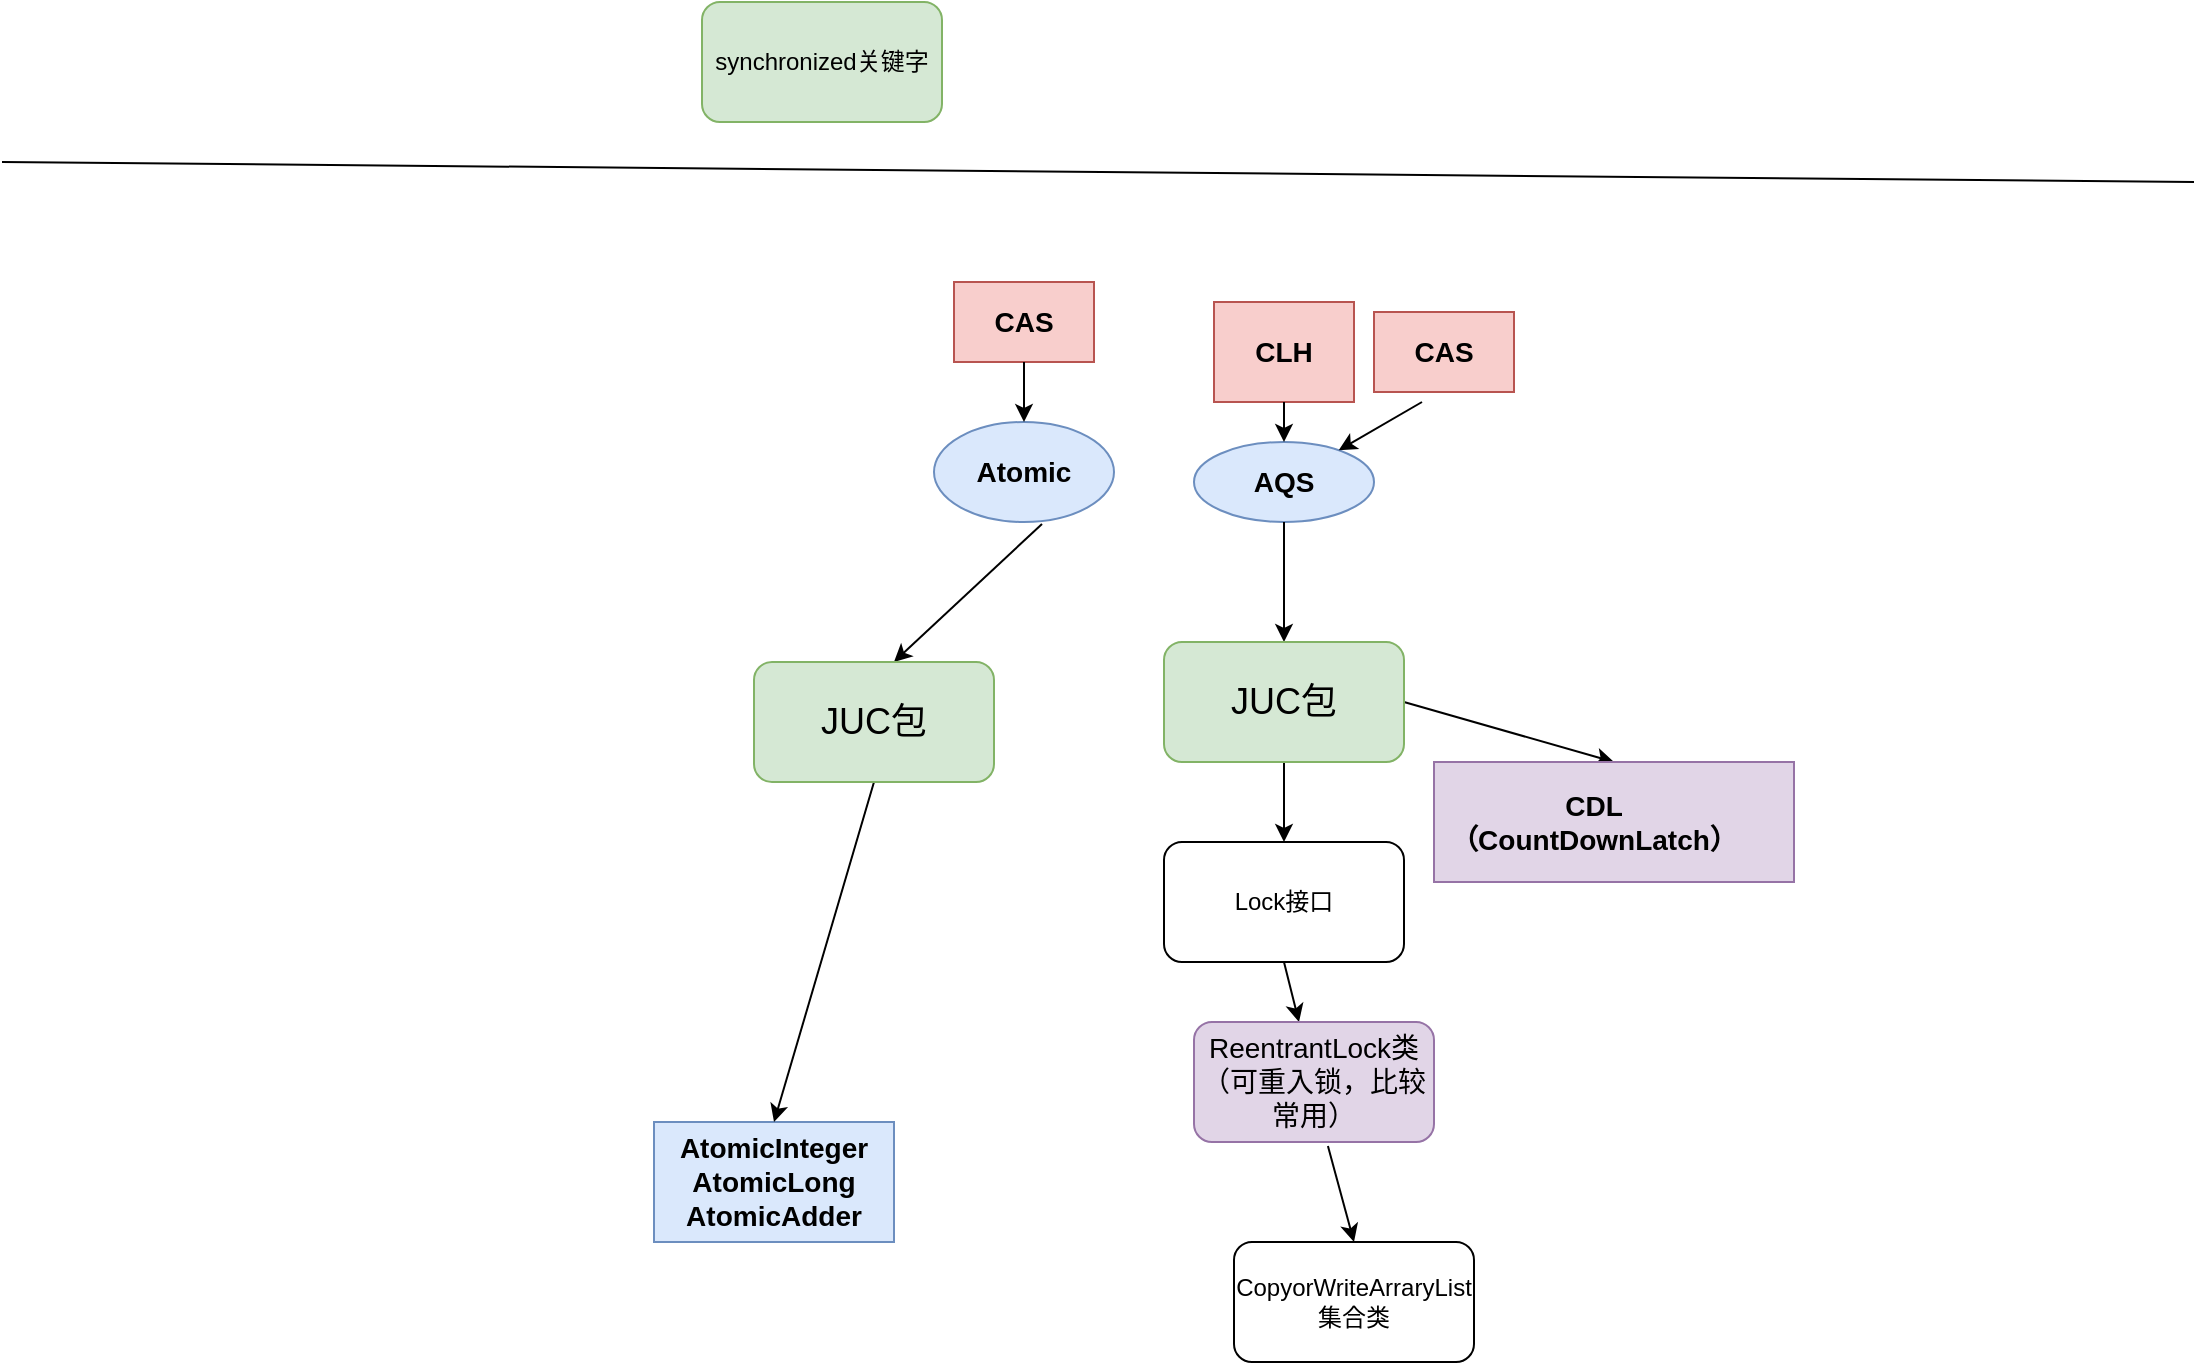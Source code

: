 <mxfile version="15.1.1" type="github">
  <diagram id="JoCSE96qot43j6E-1zWP" name="Page-1">
    <mxGraphModel dx="1609" dy="706" grid="1" gridSize="10" guides="1" tooltips="1" connect="1" arrows="1" fold="1" page="1" pageScale="1" pageWidth="827" pageHeight="1169" math="0" shadow="0">
      <root>
        <mxCell id="0" />
        <mxCell id="1" parent="0" />
        <mxCell id="6xLL_J0pHFJ2ji9zmRiA-2" value="Lock接口" style="rounded=1;whiteSpace=wrap;html=1;" parent="1" vertex="1">
          <mxGeometry x="351" y="550" width="120" height="60" as="geometry" />
        </mxCell>
        <mxCell id="6xLL_J0pHFJ2ji9zmRiA-3" value="" style="endArrow=classic;html=1;entryX=0.5;entryY=0;entryDx=0;entryDy=0;exitX=0.5;exitY=1;exitDx=0;exitDy=0;" parent="1" target="6xLL_J0pHFJ2ji9zmRiA-2" edge="1" source="BuMpBr-N4-D95elIBIf--2">
          <mxGeometry width="50" height="50" relative="1" as="geometry">
            <mxPoint x="336" y="490" as="sourcePoint" />
            <mxPoint x="456" y="430" as="targetPoint" />
          </mxGeometry>
        </mxCell>
        <mxCell id="6xLL_J0pHFJ2ji9zmRiA-4" value="CopyorWriteArraryList集合类" style="rounded=1;whiteSpace=wrap;html=1;" parent="1" vertex="1">
          <mxGeometry x="386" y="750" width="120" height="60" as="geometry" />
        </mxCell>
        <mxCell id="6xLL_J0pHFJ2ji9zmRiA-5" value="" style="endArrow=classic;html=1;entryX=0.5;entryY=0;entryDx=0;entryDy=0;exitX=0.558;exitY=1.033;exitDx=0;exitDy=0;exitPerimeter=0;" parent="1" source="6xLL_J0pHFJ2ji9zmRiA-8" target="6xLL_J0pHFJ2ji9zmRiA-4" edge="1">
          <mxGeometry width="50" height="50" relative="1" as="geometry">
            <mxPoint x="426" y="390" as="sourcePoint" />
            <mxPoint x="456" y="420" as="targetPoint" />
          </mxGeometry>
        </mxCell>
        <mxCell id="6xLL_J0pHFJ2ji9zmRiA-6" value="synchronized关键字" style="rounded=1;whiteSpace=wrap;html=1;fillColor=#d5e8d4;strokeColor=#82b366;" parent="1" vertex="1">
          <mxGeometry x="120" y="130" width="120" height="60" as="geometry" />
        </mxCell>
        <mxCell id="6xLL_J0pHFJ2ji9zmRiA-7" value="" style="endArrow=classic;html=1;exitX=0.5;exitY=1;exitDx=0;exitDy=0;" parent="1" source="6xLL_J0pHFJ2ji9zmRiA-2" target="6xLL_J0pHFJ2ji9zmRiA-8" edge="1">
          <mxGeometry width="50" height="50" relative="1" as="geometry">
            <mxPoint x="406" y="670" as="sourcePoint" />
            <mxPoint x="286" y="670" as="targetPoint" />
          </mxGeometry>
        </mxCell>
        <mxCell id="6xLL_J0pHFJ2ji9zmRiA-8" value="&lt;font style=&quot;font-size: 14px&quot;&gt;ReentrantLock类（可重入锁，比较常用）&lt;/font&gt;" style="rounded=1;whiteSpace=wrap;html=1;fillColor=#e1d5e7;strokeColor=#9673a6;" parent="1" vertex="1">
          <mxGeometry x="366" y="640" width="120" height="60" as="geometry" />
        </mxCell>
        <mxCell id="6xLL_J0pHFJ2ji9zmRiA-9" value="" style="endArrow=none;html=1;" parent="1" edge="1">
          <mxGeometry width="50" height="50" relative="1" as="geometry">
            <mxPoint x="-230" y="210" as="sourcePoint" />
            <mxPoint x="866" y="220" as="targetPoint" />
          </mxGeometry>
        </mxCell>
        <mxCell id="6xLL_J0pHFJ2ji9zmRiA-11" value="&lt;font style=&quot;font-size: 14px&quot;&gt;&lt;b&gt;Atomic&lt;/b&gt;&lt;/font&gt;" style="ellipse;whiteSpace=wrap;html=1;fillColor=#dae8fc;strokeColor=#6c8ebf;" parent="1" vertex="1">
          <mxGeometry x="236" y="340" width="90" height="50" as="geometry" />
        </mxCell>
        <mxCell id="6xLL_J0pHFJ2ji9zmRiA-13" value="&lt;font style=&quot;font-size: 14px&quot;&gt;&lt;b&gt;AQS&lt;/b&gt;&lt;/font&gt;" style="ellipse;whiteSpace=wrap;html=1;fillColor=#dae8fc;strokeColor=#6c8ebf;" parent="1" vertex="1">
          <mxGeometry x="366" y="350" width="90" height="40" as="geometry" />
        </mxCell>
        <mxCell id="6xLL_J0pHFJ2ji9zmRiA-15" value="&lt;font style=&quot;font-size: 14px&quot;&gt;&lt;b&gt;CAS&lt;/b&gt;&lt;/font&gt;" style="rounded=0;whiteSpace=wrap;html=1;fillColor=#f8cecc;strokeColor=#b85450;" parent="1" vertex="1">
          <mxGeometry x="246" y="270" width="70" height="40" as="geometry" />
        </mxCell>
        <mxCell id="6xLL_J0pHFJ2ji9zmRiA-17" value="&lt;font style=&quot;font-size: 14px&quot;&gt;&lt;b&gt;CLH&lt;/b&gt;&lt;/font&gt;" style="rounded=0;whiteSpace=wrap;html=1;fillColor=#f8cecc;strokeColor=#b85450;" parent="1" vertex="1">
          <mxGeometry x="376" y="280" width="70" height="50" as="geometry" />
        </mxCell>
        <mxCell id="6xLL_J0pHFJ2ji9zmRiA-19" value="" style="endArrow=classic;html=1;exitX=0.5;exitY=1;exitDx=0;exitDy=0;entryX=0.5;entryY=0;entryDx=0;entryDy=0;" parent="1" source="6xLL_J0pHFJ2ji9zmRiA-15" target="6xLL_J0pHFJ2ji9zmRiA-11" edge="1">
          <mxGeometry width="50" height="50" relative="1" as="geometry">
            <mxPoint x="486" y="560" as="sourcePoint" />
            <mxPoint x="536" y="510" as="targetPoint" />
          </mxGeometry>
        </mxCell>
        <mxCell id="6xLL_J0pHFJ2ji9zmRiA-20" value="" style="endArrow=classic;html=1;exitX=0.5;exitY=1;exitDx=0;exitDy=0;" parent="1" source="6xLL_J0pHFJ2ji9zmRiA-17" target="6xLL_J0pHFJ2ji9zmRiA-13" edge="1">
          <mxGeometry width="50" height="50" relative="1" as="geometry">
            <mxPoint x="486" y="560" as="sourcePoint" />
            <mxPoint x="536" y="510" as="targetPoint" />
          </mxGeometry>
        </mxCell>
        <mxCell id="6xLL_J0pHFJ2ji9zmRiA-21" value="" style="endArrow=classic;html=1;exitX=0.6;exitY=1.02;exitDx=0;exitDy=0;exitPerimeter=0;entryX=0.583;entryY=0;entryDx=0;entryDy=0;entryPerimeter=0;" parent="1" source="6xLL_J0pHFJ2ji9zmRiA-11" target="BuMpBr-N4-D95elIBIf--1" edge="1">
          <mxGeometry width="50" height="50" relative="1" as="geometry">
            <mxPoint x="486" y="560" as="sourcePoint" />
            <mxPoint x="183" y="428.98" as="targetPoint" />
          </mxGeometry>
        </mxCell>
        <mxCell id="6xLL_J0pHFJ2ji9zmRiA-22" value="" style="endArrow=classic;html=1;exitX=0.5;exitY=1;exitDx=0;exitDy=0;entryX=0.5;entryY=0;entryDx=0;entryDy=0;" parent="1" source="6xLL_J0pHFJ2ji9zmRiA-13" target="BuMpBr-N4-D95elIBIf--2" edge="1">
          <mxGeometry width="50" height="50" relative="1" as="geometry">
            <mxPoint x="486" y="560" as="sourcePoint" />
            <mxPoint x="352.96" y="431.98" as="targetPoint" />
          </mxGeometry>
        </mxCell>
        <mxCell id="6xLL_J0pHFJ2ji9zmRiA-24" value="" style="endArrow=classic;html=1;exitX=1;exitY=0.5;exitDx=0;exitDy=0;entryX=0.5;entryY=0;entryDx=0;entryDy=0;" parent="1" source="BuMpBr-N4-D95elIBIf--2" target="6xLL_J0pHFJ2ji9zmRiA-25" edge="1">
          <mxGeometry width="50" height="50" relative="1" as="geometry">
            <mxPoint x="476" y="490" as="sourcePoint" />
            <mxPoint x="426" y="460" as="targetPoint" />
          </mxGeometry>
        </mxCell>
        <mxCell id="6xLL_J0pHFJ2ji9zmRiA-25" value="" style="rounded=0;whiteSpace=wrap;html=1;fillColor=#e1d5e7;strokeColor=#9673a6;" parent="1" vertex="1">
          <mxGeometry x="486" y="510" width="180" height="60" as="geometry" />
        </mxCell>
        <mxCell id="6xLL_J0pHFJ2ji9zmRiA-26" value="&lt;font style=&quot;font-size: 14px&quot;&gt;&lt;b&gt;CDL（CountDownLatch）&lt;/b&gt;&lt;/font&gt;" style="text;html=1;strokeColor=none;fillColor=none;align=center;verticalAlign=middle;whiteSpace=wrap;rounded=0;" parent="1" vertex="1">
          <mxGeometry x="506" y="530" width="120" height="20" as="geometry" />
        </mxCell>
        <mxCell id="6xLL_J0pHFJ2ji9zmRiA-29" value="" style="rounded=0;whiteSpace=wrap;html=1;fillColor=#dae8fc;strokeColor=#6c8ebf;" parent="1" vertex="1">
          <mxGeometry x="96" y="690" width="120" height="60" as="geometry" />
        </mxCell>
        <mxCell id="6xLL_J0pHFJ2ji9zmRiA-31" value="&lt;b style=&quot;font-size: 14px&quot;&gt;AtomicInteger&lt;br&gt;AtomicLong&lt;br&gt;AtomicAdder&lt;/b&gt;" style="text;html=1;strokeColor=none;fillColor=none;align=center;verticalAlign=middle;whiteSpace=wrap;rounded=0;" parent="1" vertex="1">
          <mxGeometry x="136" y="710" width="40" height="20" as="geometry" />
        </mxCell>
        <mxCell id="6xLL_J0pHFJ2ji9zmRiA-32" value="" style="endArrow=classic;html=1;entryX=0.5;entryY=0;entryDx=0;entryDy=0;exitX=0.5;exitY=1;exitDx=0;exitDy=0;" parent="1" target="6xLL_J0pHFJ2ji9zmRiA-29" edge="1" source="BuMpBr-N4-D95elIBIf--1">
          <mxGeometry width="50" height="50" relative="1" as="geometry">
            <mxPoint x="116" y="470" as="sourcePoint" />
            <mxPoint x="336" y="380" as="targetPoint" />
          </mxGeometry>
        </mxCell>
        <mxCell id="BuMpBr-N4-D95elIBIf--1" value="&lt;font style=&quot;font-size: 18px&quot;&gt;JUC包&lt;/font&gt;" style="rounded=1;whiteSpace=wrap;html=1;fillColor=#d5e8d4;strokeColor=#82b366;" vertex="1" parent="1">
          <mxGeometry x="146" y="460" width="120" height="60" as="geometry" />
        </mxCell>
        <mxCell id="BuMpBr-N4-D95elIBIf--2" value="&lt;span style=&quot;font-size: 18px&quot;&gt;JUC包&lt;/span&gt;" style="rounded=1;whiteSpace=wrap;html=1;fillColor=#d5e8d4;strokeColor=#82b366;" vertex="1" parent="1">
          <mxGeometry x="351" y="450" width="120" height="60" as="geometry" />
        </mxCell>
        <mxCell id="BuMpBr-N4-D95elIBIf--6" value="&lt;font style=&quot;font-size: 14px&quot;&gt;&lt;b&gt;CAS&lt;/b&gt;&lt;/font&gt;" style="rounded=0;whiteSpace=wrap;html=1;fillColor=#f8cecc;strokeColor=#b85450;" vertex="1" parent="1">
          <mxGeometry x="456" y="285" width="70" height="40" as="geometry" />
        </mxCell>
        <mxCell id="BuMpBr-N4-D95elIBIf--7" value="" style="endArrow=classic;html=1;exitX=0.5;exitY=1;exitDx=0;exitDy=0;" edge="1" parent="1" target="6xLL_J0pHFJ2ji9zmRiA-13">
          <mxGeometry width="50" height="50" relative="1" as="geometry">
            <mxPoint x="480" y="330" as="sourcePoint" />
            <mxPoint x="480" y="360" as="targetPoint" />
          </mxGeometry>
        </mxCell>
      </root>
    </mxGraphModel>
  </diagram>
</mxfile>
